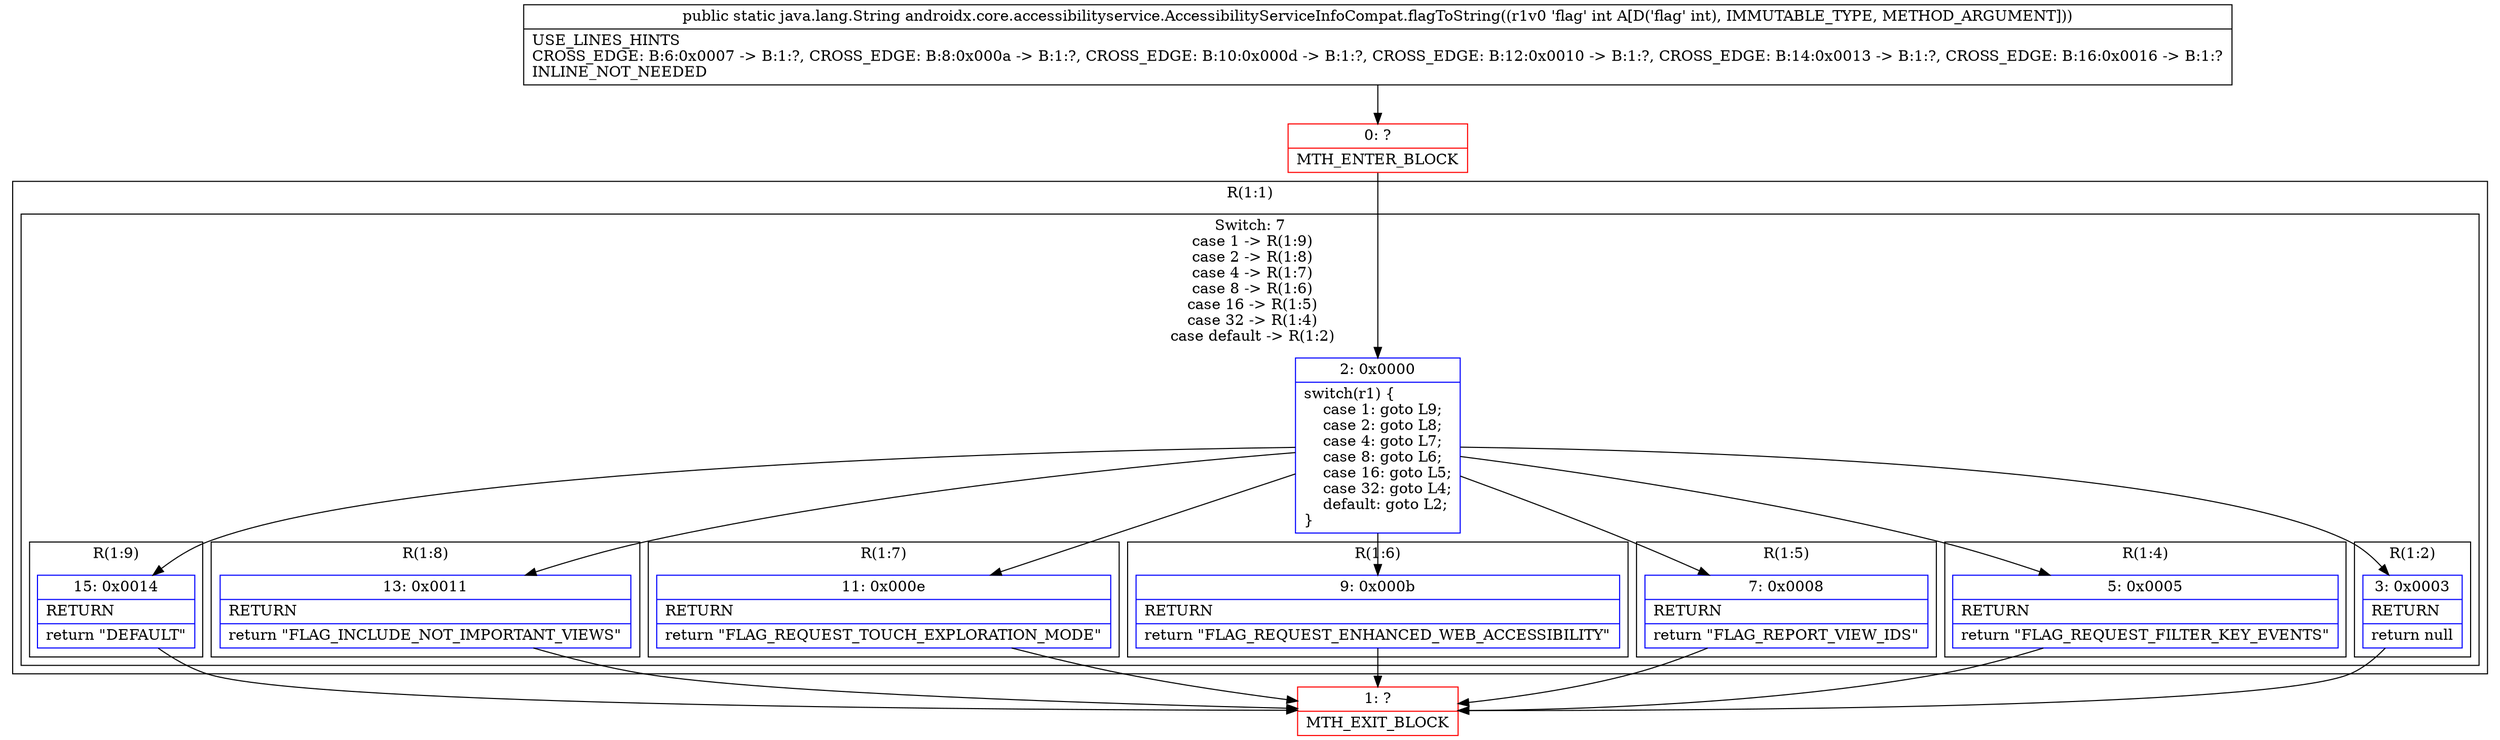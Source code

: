 digraph "CFG forandroidx.core.accessibilityservice.AccessibilityServiceInfoCompat.flagToString(I)Ljava\/lang\/String;" {
subgraph cluster_Region_677693662 {
label = "R(1:1)";
node [shape=record,color=blue];
subgraph cluster_SwitchRegion_1083608365 {
label = "Switch: 7
 case 1 -> R(1:9)
 case 2 -> R(1:8)
 case 4 -> R(1:7)
 case 8 -> R(1:6)
 case 16 -> R(1:5)
 case 32 -> R(1:4)
 case default -> R(1:2)";
node [shape=record,color=blue];
Node_2 [shape=record,label="{2\:\ 0x0000|switch(r1) \{\l    case 1: goto L9;\l    case 2: goto L8;\l    case 4: goto L7;\l    case 8: goto L6;\l    case 16: goto L5;\l    case 32: goto L4;\l    default: goto L2;\l\}\l}"];
subgraph cluster_Region_1280318952 {
label = "R(1:9)";
node [shape=record,color=blue];
Node_15 [shape=record,label="{15\:\ 0x0014|RETURN\l|return \"DEFAULT\"\l}"];
}
subgraph cluster_Region_918339952 {
label = "R(1:8)";
node [shape=record,color=blue];
Node_13 [shape=record,label="{13\:\ 0x0011|RETURN\l|return \"FLAG_INCLUDE_NOT_IMPORTANT_VIEWS\"\l}"];
}
subgraph cluster_Region_949017921 {
label = "R(1:7)";
node [shape=record,color=blue];
Node_11 [shape=record,label="{11\:\ 0x000e|RETURN\l|return \"FLAG_REQUEST_TOUCH_EXPLORATION_MODE\"\l}"];
}
subgraph cluster_Region_1285275803 {
label = "R(1:6)";
node [shape=record,color=blue];
Node_9 [shape=record,label="{9\:\ 0x000b|RETURN\l|return \"FLAG_REQUEST_ENHANCED_WEB_ACCESSIBILITY\"\l}"];
}
subgraph cluster_Region_6831037 {
label = "R(1:5)";
node [shape=record,color=blue];
Node_7 [shape=record,label="{7\:\ 0x0008|RETURN\l|return \"FLAG_REPORT_VIEW_IDS\"\l}"];
}
subgraph cluster_Region_1343217025 {
label = "R(1:4)";
node [shape=record,color=blue];
Node_5 [shape=record,label="{5\:\ 0x0005|RETURN\l|return \"FLAG_REQUEST_FILTER_KEY_EVENTS\"\l}"];
}
subgraph cluster_Region_1858828308 {
label = "R(1:2)";
node [shape=record,color=blue];
Node_3 [shape=record,label="{3\:\ 0x0003|RETURN\l|return null\l}"];
}
}
}
Node_0 [shape=record,color=red,label="{0\:\ ?|MTH_ENTER_BLOCK\l}"];
Node_1 [shape=record,color=red,label="{1\:\ ?|MTH_EXIT_BLOCK\l}"];
MethodNode[shape=record,label="{public static java.lang.String androidx.core.accessibilityservice.AccessibilityServiceInfoCompat.flagToString((r1v0 'flag' int A[D('flag' int), IMMUTABLE_TYPE, METHOD_ARGUMENT]))  | USE_LINES_HINTS\lCROSS_EDGE: B:6:0x0007 \-\> B:1:?, CROSS_EDGE: B:8:0x000a \-\> B:1:?, CROSS_EDGE: B:10:0x000d \-\> B:1:?, CROSS_EDGE: B:12:0x0010 \-\> B:1:?, CROSS_EDGE: B:14:0x0013 \-\> B:1:?, CROSS_EDGE: B:16:0x0016 \-\> B:1:?\lINLINE_NOT_NEEDED\l}"];
MethodNode -> Node_0;Node_2 -> Node_3;
Node_2 -> Node_5;
Node_2 -> Node_7;
Node_2 -> Node_9;
Node_2 -> Node_11;
Node_2 -> Node_13;
Node_2 -> Node_15;
Node_15 -> Node_1;
Node_13 -> Node_1;
Node_11 -> Node_1;
Node_9 -> Node_1;
Node_7 -> Node_1;
Node_5 -> Node_1;
Node_3 -> Node_1;
Node_0 -> Node_2;
}

